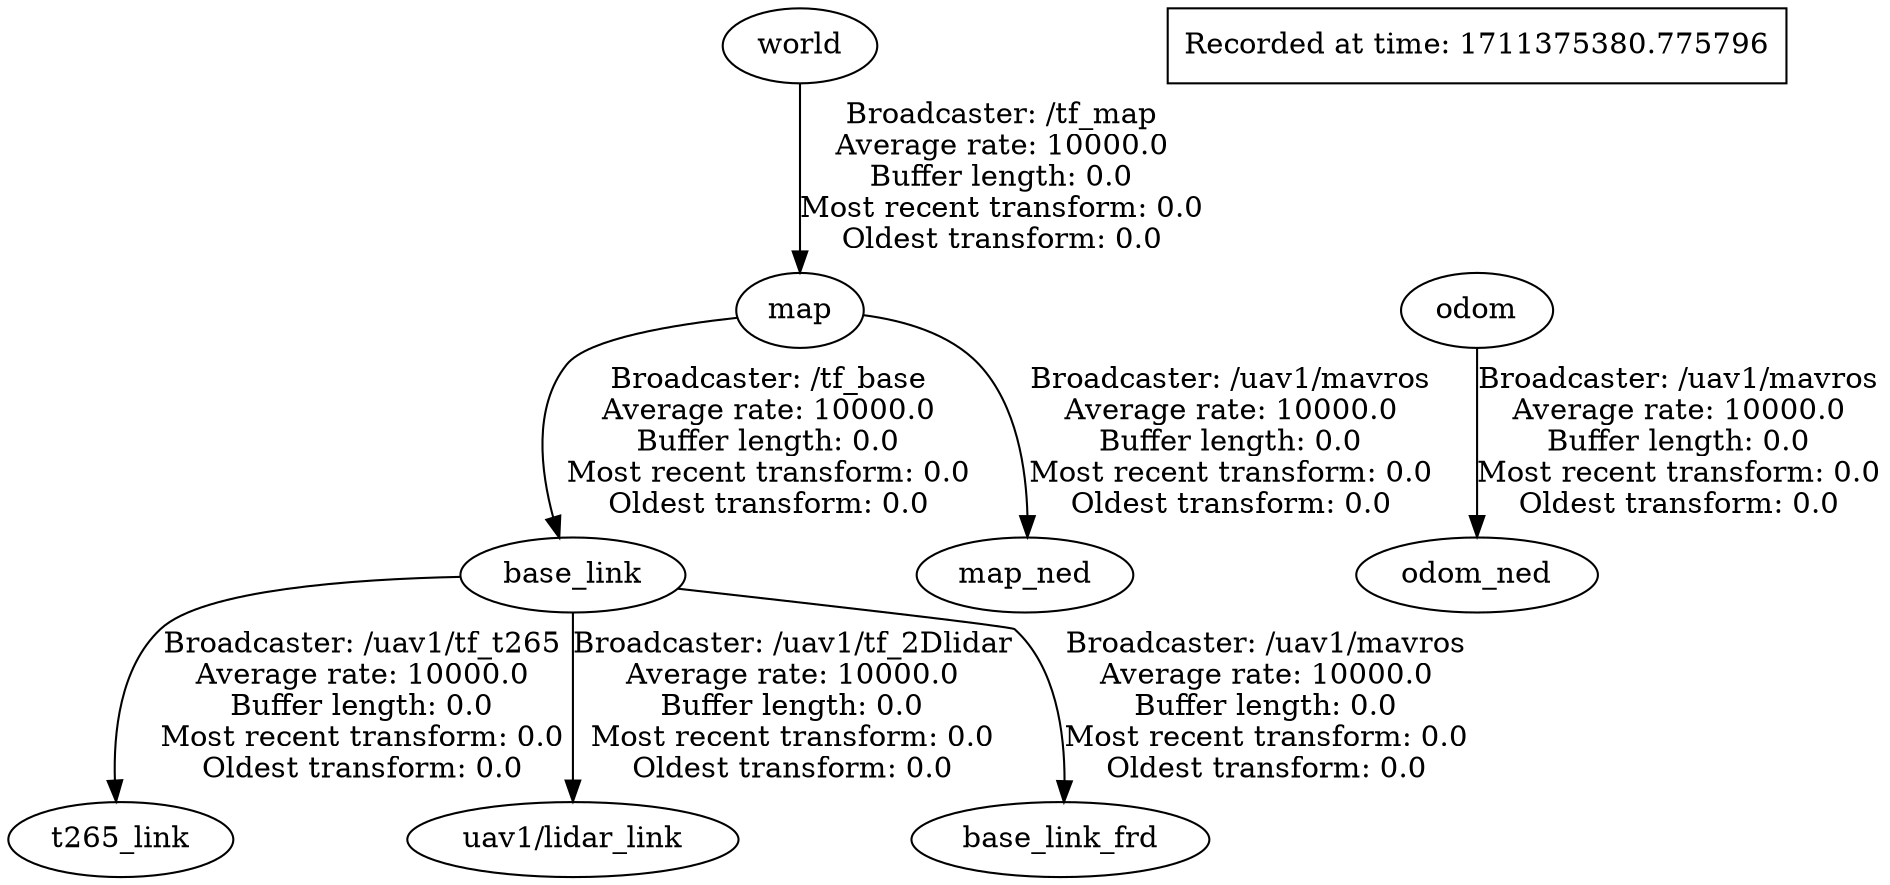 digraph graphname {
	graph [bb="0,0,898.95,417",
		compound=True,
		rank=same,
		rankdir=TB,
		ranksep=0.2
	];
	node [label="\N"];
	base_link	[height=0.5,
		label=base_link,
		pos="270.95,145",
		shape=ellipse,
		width=1.4985];
	t265_link	[height=0.5,
		label=t265_link,
		pos="53.945,18",
		shape=ellipse,
		width=1.4985];
	base_link -> t265_link	[label="Broadcaster: /uav1/tf_t265\nAverage rate: 10000.0\nBuffer length: 0.0\nMost recent transform: 0.0\nOldest transform: 0.0",
		lp="169.95,81.5",
		penwidth=1,
		pos="e,51.679,36.338 216.82,144.1 165.44,143 93.145,137.98 72.945,119 53.49,100.72 50.38,69.188 51.099,46.413"];
	uav1__lidar_link	[height=0.5,
		label="uav1/lidar_link",
		pos="270.95,18",
		shape=ellipse,
		width=2.2026];
	base_link -> uav1__lidar_link	[label="Broadcaster: /uav1/tf_2Dlidar\nAverage rate: 10000.0\nBuffer length: 0.0\nMost recent transform: 0.0\nOldest transform: 0.0",
		lp="376.45,81.5",
		penwidth=1,
		pos="e,270.95,36.313 270.95,126.88 270.95,106.15 270.95,70.953 270.95,46.422"];
	base_link_frd	[height=0.5,
		label=base_link_frd,
		pos="504.95,18",
		shape=ellipse,
		width=1.9859];
	base_link -> base_link_frd	[label="Broadcaster: /uav1/mavros\nAverage rate: 10000.0\nBuffer length: 0.0\nMost recent transform: 0.0\nOldest transform: 0.0",
		lp="603.95,81.5",
		penwidth=1,
		pos="e,506.64,36.041 321.27,138.42 383.49,131.48 481.45,120.36 482.95,119 502.97,100.87 506.97,69.037 506.92,46.151"];
	map	[height=0.5,
		label=map,
		pos="379.95,272",
		shape=ellipse,
		width=0.84854];
	map -> base_link	[label="Broadcaster: /tf_base\nAverage rate: 10000.0\nBuffer length: 0.0\nMost recent transform: 0.0\nOldest transform: 0.0",
		lp="364.95,208.5",
		penwidth=1,
		pos="e,264.4,162.95 349.81,268.46 320.21,265.26 278.04,258.59 267.95,246 251.63,225.64 255.49,194.74 261.47,172.69"];
	map_ned	[height=0.5,
		label=map_ned,
		pos="487.95,145",
		shape=ellipse,
		width=1.4443];
	map -> map_ned	[label="Broadcaster: /uav1/mavros\nAverage rate: 10000.0\nBuffer length: 0.0\nMost recent transform: 0.0\nOldest transform: 0.0",
		lp="586.95,208.5",
		penwidth=1,
		pos="e,489.12,163.26 410.64,269.69 429.16,267.26 451.82,261.1 465.95,246 484.11,226.59 488.56,195.74 489.12,173.43"];
	world	[height=0.5,
		label=world,
		pos="379.95,399",
		shape=ellipse,
		width=1.0291];
	world -> map	[label="Broadcaster: /tf_map\nAverage rate: 10000.0\nBuffer length: 0.0\nMost recent transform: 0.0\nOldest transform: 0.0",
		lp="476.95,335.5",
		penwidth=1,
		pos="e,379.95,290.31 379.95,380.88 379.95,360.15 379.95,324.95 379.95,300.42"];
	odom	[height=0.5,
		label=odom,
		pos="704.95,272",
		shape=ellipse,
		width=1.011];
	odom_ned	[height=0.5,
		label=odom_ned,
		pos="704.95,145",
		shape=ellipse,
		width=1.6068];
	odom -> odom_ned	[label="Broadcaster: /uav1/mavros\nAverage rate: 10000.0\nBuffer length: 0.0\nMost recent transform: 0.0\nOldest transform: 0.0",
		lp="801.95,208.5",
		penwidth=1,
		pos="e,704.95,163.31 704.95,253.88 704.95,233.15 704.95,197.95 704.95,173.42"];
	"_22Recorded_20at_20time_3A_201711375380.775796_22"	[height=0.5,
		label="Recorded at time: 1711375380.775796",
		pos="704.95,399",
		shape=box,
		width=4.125];
	"_22Recorded_20at_20time_3A_201711375380.775796_22" -> odom	[penwidth=1,
		pos="e,704.95,290.31 704.95,380.88 704.95,360.15 704.95,324.95 704.95,300.42",
		style=invis];
}
